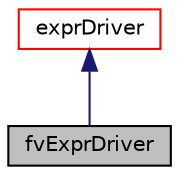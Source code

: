 digraph "fvExprDriver"
{
  bgcolor="transparent";
  edge [fontname="Helvetica",fontsize="10",labelfontname="Helvetica",labelfontsize="10"];
  node [fontname="Helvetica",fontsize="10",shape=record];
  Node1 [label="fvExprDriver",height=0.2,width=0.4,color="black", fillcolor="grey75", style="filled" fontcolor="black"];
  Node2 -> Node1 [dir="back",color="midnightblue",fontsize="10",style="solid",fontname="Helvetica"];
  Node2 [label="exprDriver",height=0.2,width=0.4,color="red",URL="$classFoam_1_1expressions_1_1exprDriver.html",tooltip="Base driver for parsing (field) values. "];
}
